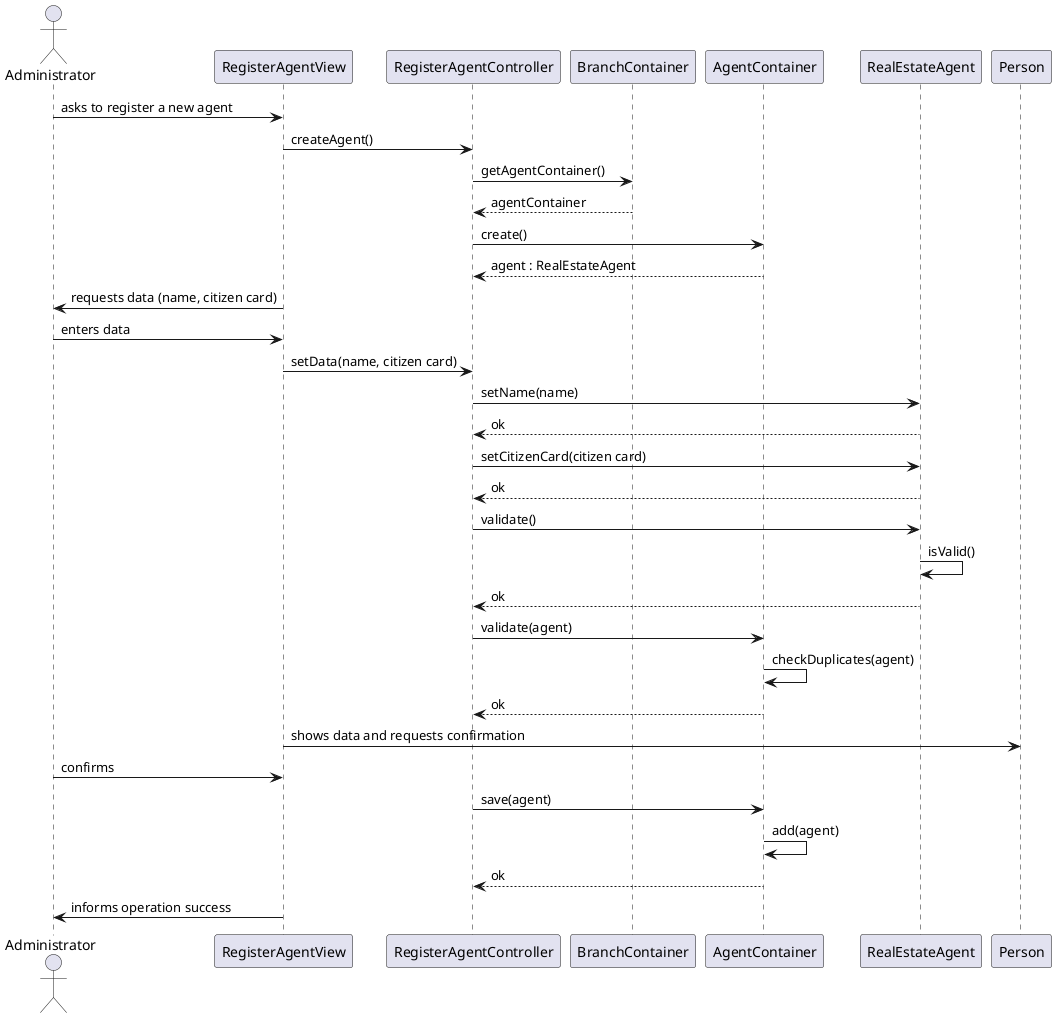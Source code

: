 @startuml
hide circle
skinparam classAttributeIconSize 0

actor Administrator

participant RegisterAgentView
participant RegisterAgentController
participant BranchContainer
participant AgentContainer
participant RealEstateAgent

Administrator -> RegisterAgentView : asks to register a new agent
RegisterAgentView -> RegisterAgentController : createAgent()

RegisterAgentController -> BranchContainer : getAgentContainer()
BranchContainer --> RegisterAgentController : agentContainer

RegisterAgentController -> AgentContainer : create()
AgentContainer --> RegisterAgentController : agent : RealEstateAgent

RegisterAgentView -> Administrator : requests data (name, citizen card)
Administrator -> RegisterAgentView : enters data

RegisterAgentView -> RegisterAgentController : setData(name, citizen card)
RegisterAgentController -> RealEstateAgent : setName(name)
RealEstateAgent --> RegisterAgentController : ok
RegisterAgentController -> RealEstateAgent : setCitizenCard(citizen card)
RealEstateAgent --> RegisterAgentController : ok

RegisterAgentController -> RealEstateAgent : validate()
RealEstateAgent -> RealEstateAgent : isValid()
RealEstateAgent --> RegisterAgentController : ok

RegisterAgentController -> AgentContainer : validate(agent)
AgentContainer -> AgentContainer : checkDuplicates(agent)
AgentContainer --> RegisterAgentController : ok

RegisterAgentView -> Person : shows data and requests confirmation
Administrator -> RegisterAgentView : confirms

RegisterAgentController -> AgentContainer : save(agent)
AgentContainer -> AgentContainer : add(agent)
AgentContainer --> RegisterAgentController : ok

RegisterAgentView -> Administrator : informs operation success

@enduml
